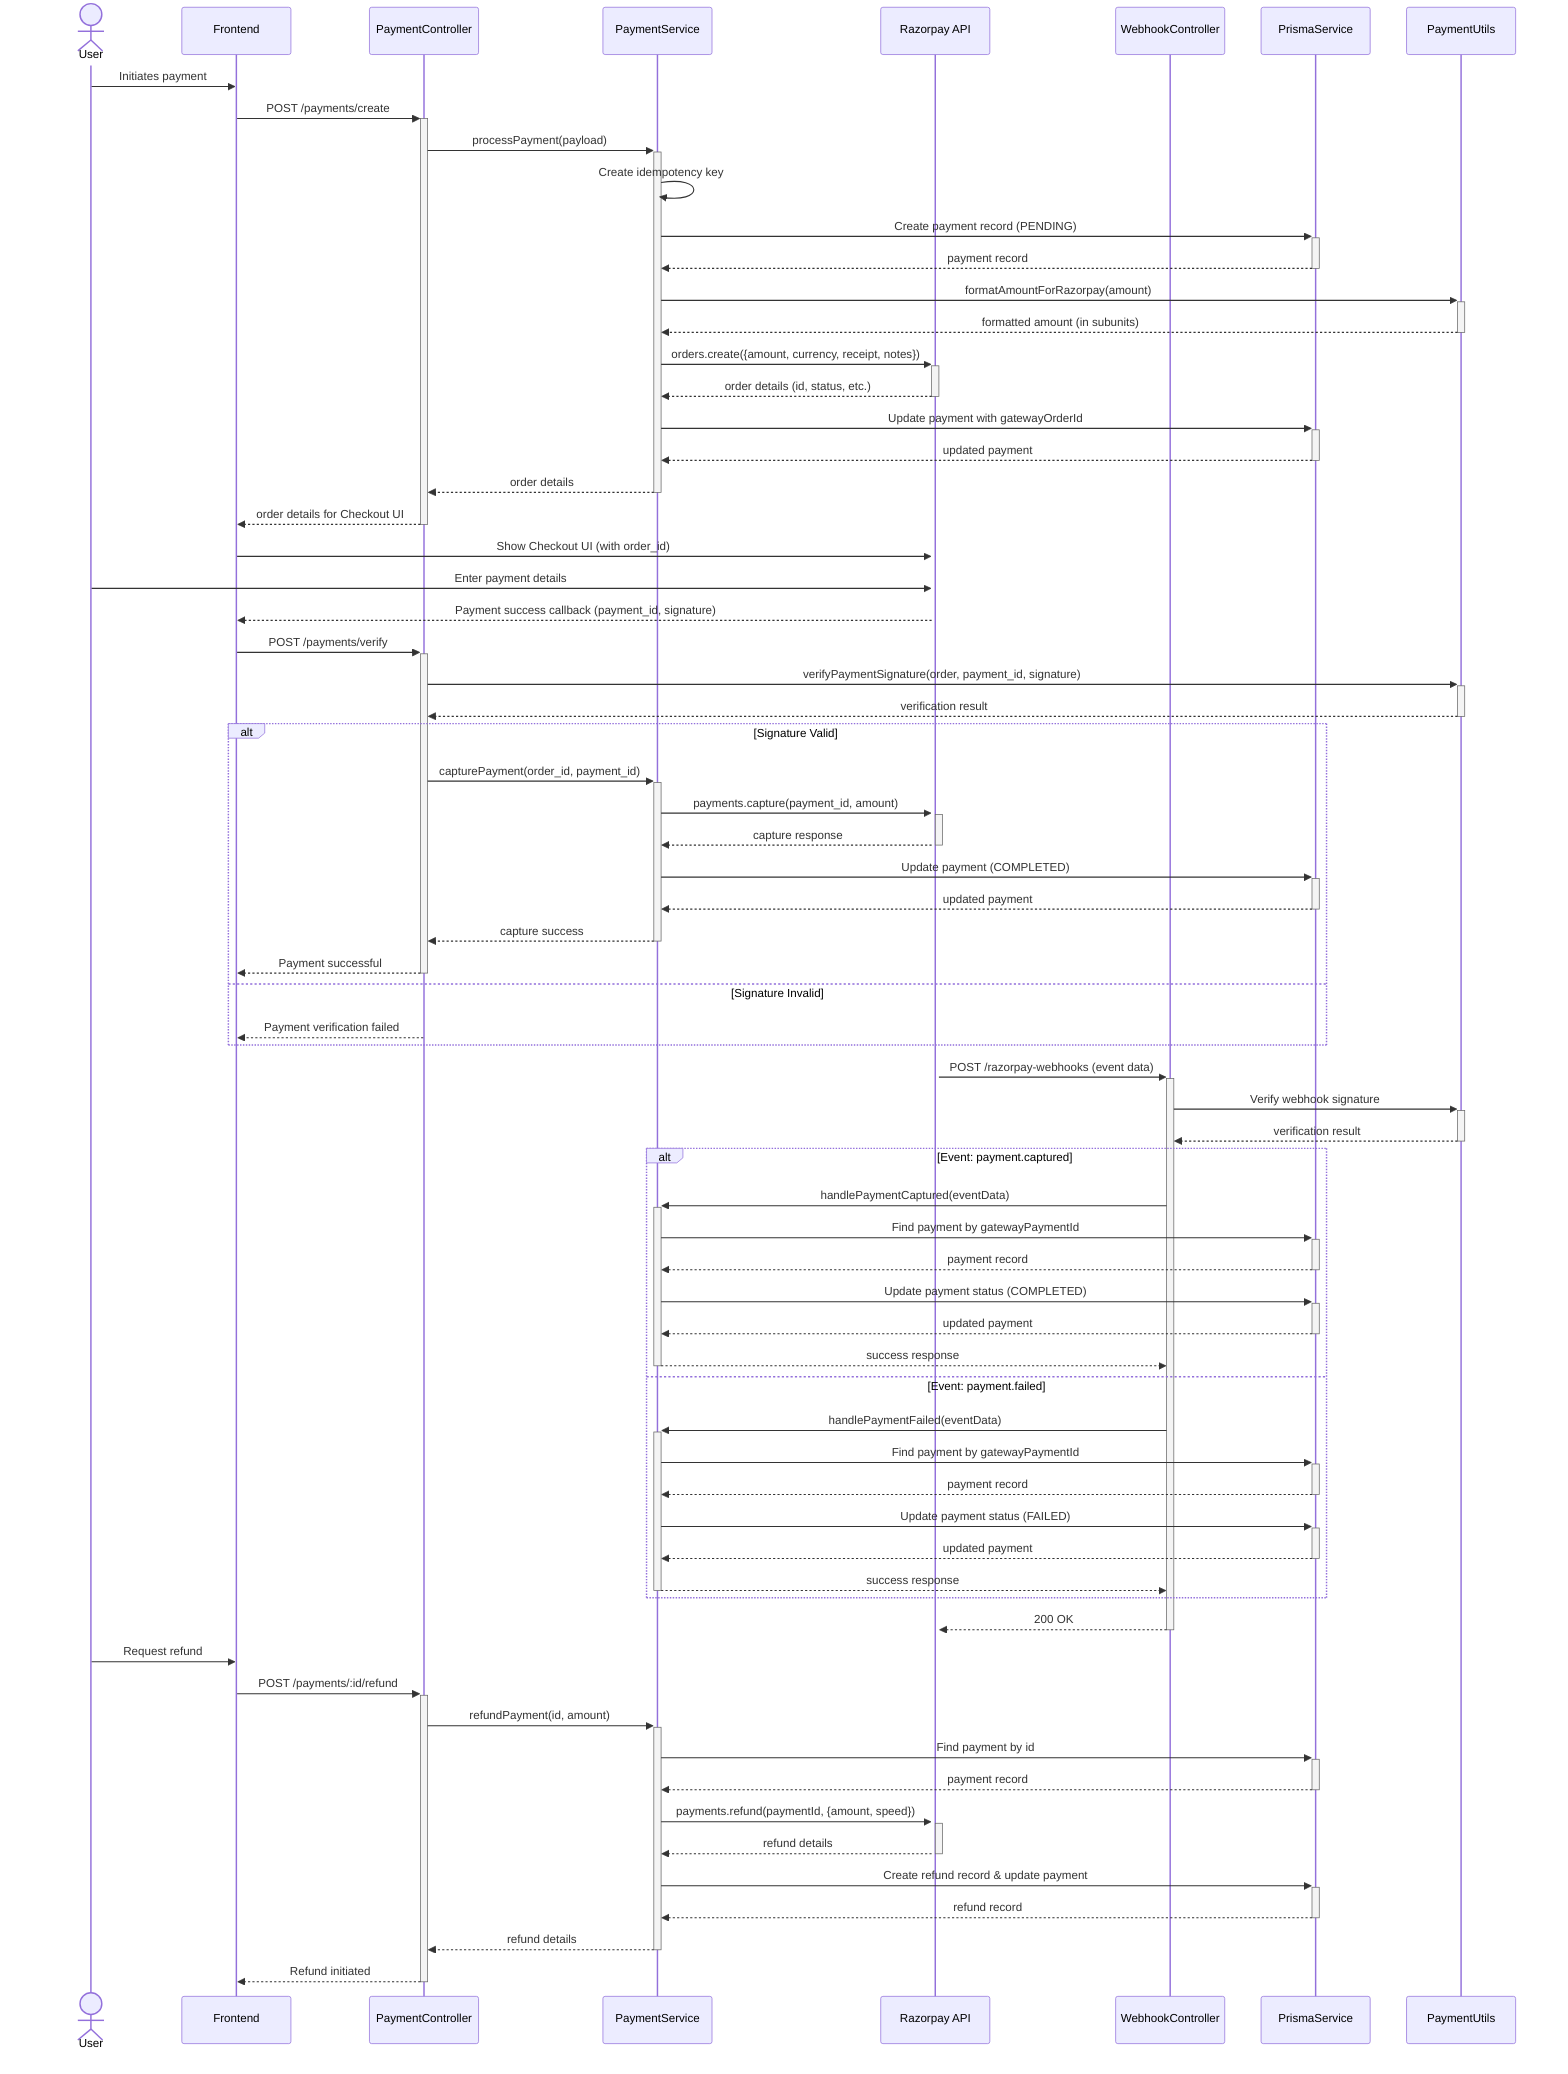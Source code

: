 sequenceDiagram
    actor User
    participant Frontend
    participant PaymentController
    participant PaymentService
    participant RazorpayAPI as Razorpay API
    participant WebhookController
    participant PrismaService
    participant PaymentUtils

    %% Payment Initialization Flow
    User->>Frontend: Initiates payment
    Frontend->>+PaymentController: POST /payments/create
    PaymentController->>+PaymentService: processPayment(payload)
    PaymentService->>PaymentService: Create idempotency key
    PaymentService->>+PrismaService: Create payment record (PENDING)
    PrismaService-->>-PaymentService: payment record
    PaymentService->>+PaymentUtils: formatAmountForRazorpay(amount)
    PaymentUtils-->>-PaymentService: formatted amount (in subunits)
    PaymentService->>+RazorpayAPI: orders.create({amount, currency, receipt, notes})
    RazorpayAPI-->>-PaymentService: order details (id, status, etc.)
    PaymentService->>+PrismaService: Update payment with gatewayOrderId
    PrismaService-->>-PaymentService: updated payment
    PaymentService-->>-PaymentController: order details
    PaymentController-->>-Frontend: order details for Checkout UI

    %% Payment Execution on Frontend
    Frontend->>+RazorpayAPI: Show Checkout UI (with order_id)
    User->>RazorpayAPI: Enter payment details
    RazorpayAPI-->>Frontend: Payment success callback (payment_id, signature)

    %% Payment Verification Flow
    Frontend->>+PaymentController: POST /payments/verify
    PaymentController->>+PaymentUtils: verifyPaymentSignature(order, payment_id, signature)
    PaymentUtils-->>-PaymentController: verification result
    
    alt Signature Valid
        PaymentController->>+PaymentService: capturePayment(order_id, payment_id)
        PaymentService->>+RazorpayAPI: payments.capture(payment_id, amount)
        RazorpayAPI-->>-PaymentService: capture response
        PaymentService->>+PrismaService: Update payment (COMPLETED)
        PrismaService-->>-PaymentService: updated payment
        PaymentService-->>-PaymentController: capture success
        PaymentController-->>-Frontend: Payment successful
    else Signature Invalid
        PaymentController-->>Frontend: Payment verification failed
    end

    %% Webhook Handling Flow
    RazorpayAPI->>+WebhookController: POST /razorpay-webhooks (event data)
    WebhookController->>+PaymentUtils: Verify webhook signature
    PaymentUtils-->>-WebhookController: verification result
    
    alt Event: payment.captured
        WebhookController->>+PaymentService: handlePaymentCaptured(eventData)
        PaymentService->>+PrismaService: Find payment by gatewayPaymentId
        PrismaService-->>-PaymentService: payment record
        PaymentService->>+PrismaService: Update payment status (COMPLETED)
        PrismaService-->>-PaymentService: updated payment
        PaymentService-->>-WebhookController: success response
    else Event: payment.failed
        WebhookController->>+PaymentService: handlePaymentFailed(eventData)
        PaymentService->>+PrismaService: Find payment by gatewayPaymentId
        PrismaService-->>-PaymentService: payment record
        PaymentService->>+PrismaService: Update payment status (FAILED)
        PrismaService-->>-PaymentService: updated payment
        PaymentService-->>-WebhookController: success response
    end
    
    WebhookController-->>-RazorpayAPI: 200 OK

    %% Refund Flow
    User->>Frontend: Request refund
    Frontend->>+PaymentController: POST /payments/:id/refund
    PaymentController->>+PaymentService: refundPayment(id, amount)
    PaymentService->>+PrismaService: Find payment by id
    PrismaService-->>-PaymentService: payment record
    PaymentService->>+RazorpayAPI: payments.refund(paymentId, {amount, speed})
    RazorpayAPI-->>-PaymentService: refund details
    PaymentService->>+PrismaService: Create refund record & update payment
    PrismaService-->>-PaymentService: refund record
    PaymentService-->>-PaymentController: refund details
    PaymentController-->>-Frontend: Refund initiated
